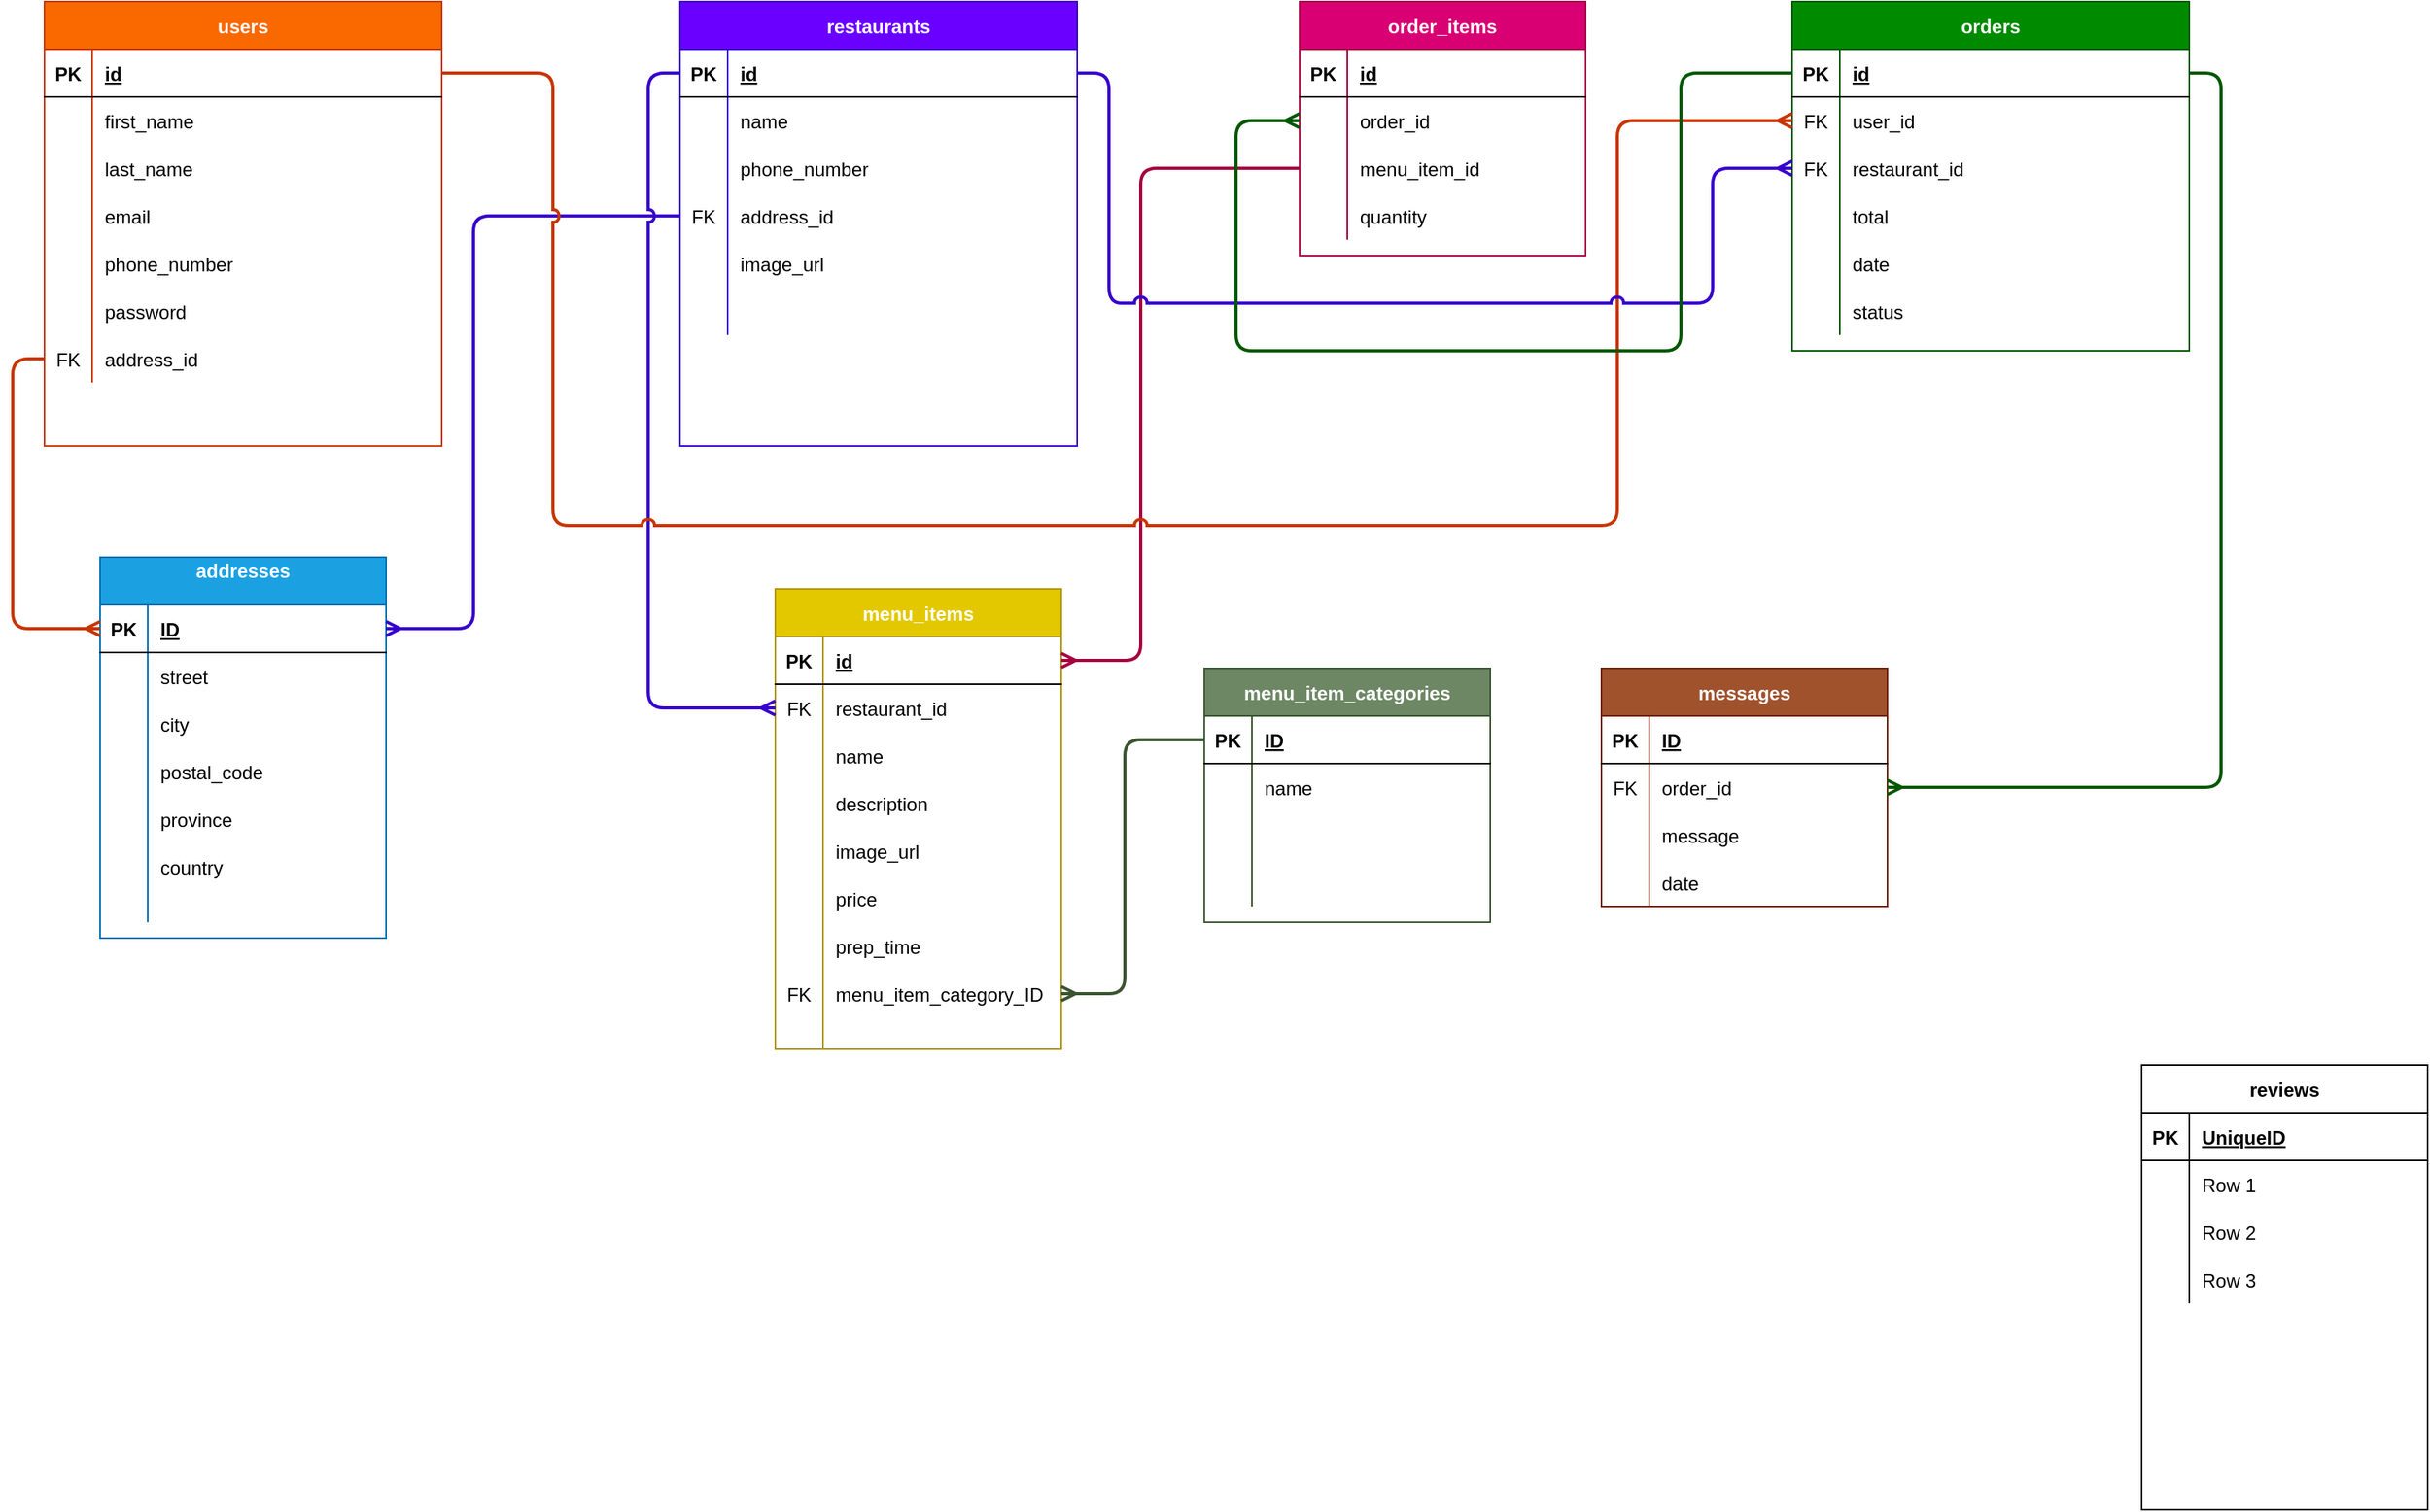 <mxfile version="14.5.4" type="device"><diagram id="R2lEEEUBdFMjLlhIrx00" name="Page-1"><mxGraphModel dx="2095" dy="903" grid="1" gridSize="10" guides="1" tooltips="1" connect="1" arrows="1" fold="1" page="1" pageScale="1" pageWidth="850" pageHeight="1100" math="0" shadow="0" extFonts="Permanent Marker^https://fonts.googleapis.com/css?family=Permanent+Marker"><root><mxCell id="0"/><mxCell id="1" parent="0"/><mxCell id="C-vyLk0tnHw3VtMMgP7b-2" value="orders" style="shape=table;startSize=30;container=1;collapsible=1;childLayout=tableLayout;fixedRows=1;rowLines=0;fontStyle=1;align=center;resizeLast=1;fillColor=#008a00;strokeColor=#005700;fontColor=#ffffff;" parent="1" vertex="1"><mxGeometry x="860" y="120" width="250" height="220" as="geometry"/></mxCell><mxCell id="C-vyLk0tnHw3VtMMgP7b-3" value="" style="shape=partialRectangle;collapsible=0;dropTarget=0;pointerEvents=0;fillColor=none;points=[[0,0.5],[1,0.5]];portConstraint=eastwest;top=0;left=0;right=0;bottom=1;" parent="C-vyLk0tnHw3VtMMgP7b-2" vertex="1"><mxGeometry y="30" width="250" height="30" as="geometry"/></mxCell><mxCell id="C-vyLk0tnHw3VtMMgP7b-4" value="PK" style="shape=partialRectangle;overflow=hidden;connectable=0;fillColor=none;top=0;left=0;bottom=0;right=0;fontStyle=1;" parent="C-vyLk0tnHw3VtMMgP7b-3" vertex="1"><mxGeometry width="30" height="30" as="geometry"/></mxCell><mxCell id="C-vyLk0tnHw3VtMMgP7b-5" value="id" style="shape=partialRectangle;overflow=hidden;connectable=0;fillColor=none;top=0;left=0;bottom=0;right=0;align=left;spacingLeft=6;fontStyle=5;" parent="C-vyLk0tnHw3VtMMgP7b-3" vertex="1"><mxGeometry x="30" width="220" height="30" as="geometry"/></mxCell><mxCell id="C-vyLk0tnHw3VtMMgP7b-6" value="" style="shape=partialRectangle;collapsible=0;dropTarget=0;pointerEvents=0;fillColor=none;points=[[0,0.5],[1,0.5]];portConstraint=eastwest;top=0;left=0;right=0;bottom=0;" parent="C-vyLk0tnHw3VtMMgP7b-2" vertex="1"><mxGeometry y="60" width="250" height="30" as="geometry"/></mxCell><mxCell id="C-vyLk0tnHw3VtMMgP7b-7" value="FK" style="shape=partialRectangle;overflow=hidden;connectable=0;fillColor=none;top=0;left=0;bottom=0;right=0;" parent="C-vyLk0tnHw3VtMMgP7b-6" vertex="1"><mxGeometry width="30" height="30" as="geometry"/></mxCell><mxCell id="C-vyLk0tnHw3VtMMgP7b-8" value="user_id" style="shape=partialRectangle;overflow=hidden;connectable=0;fillColor=none;top=0;left=0;bottom=0;right=0;align=left;spacingLeft=6;" parent="C-vyLk0tnHw3VtMMgP7b-6" vertex="1"><mxGeometry x="30" width="220" height="30" as="geometry"/></mxCell><mxCell id="C-vyLk0tnHw3VtMMgP7b-9" value="" style="shape=partialRectangle;collapsible=0;dropTarget=0;pointerEvents=0;fillColor=none;points=[[0,0.5],[1,0.5]];portConstraint=eastwest;top=0;left=0;right=0;bottom=0;" parent="C-vyLk0tnHw3VtMMgP7b-2" vertex="1"><mxGeometry y="90" width="250" height="30" as="geometry"/></mxCell><mxCell id="C-vyLk0tnHw3VtMMgP7b-10" value="FK" style="shape=partialRectangle;overflow=hidden;connectable=0;fillColor=none;top=0;left=0;bottom=0;right=0;" parent="C-vyLk0tnHw3VtMMgP7b-9" vertex="1"><mxGeometry width="30" height="30" as="geometry"/></mxCell><mxCell id="C-vyLk0tnHw3VtMMgP7b-11" value="restaurant_id" style="shape=partialRectangle;overflow=hidden;connectable=0;fillColor=none;top=0;left=0;bottom=0;right=0;align=left;spacingLeft=6;" parent="C-vyLk0tnHw3VtMMgP7b-9" vertex="1"><mxGeometry x="30" width="220" height="30" as="geometry"/></mxCell><mxCell id="q85ZHs0SUNAZyDhVDBVC-90" value="" style="shape=partialRectangle;collapsible=0;dropTarget=0;pointerEvents=0;fillColor=none;points=[[0,0.5],[1,0.5]];portConstraint=eastwest;top=0;left=0;right=0;bottom=0;" parent="C-vyLk0tnHw3VtMMgP7b-2" vertex="1"><mxGeometry y="120" width="250" height="30" as="geometry"/></mxCell><mxCell id="q85ZHs0SUNAZyDhVDBVC-91" value="" style="shape=partialRectangle;overflow=hidden;connectable=0;fillColor=none;top=0;left=0;bottom=0;right=0;" parent="q85ZHs0SUNAZyDhVDBVC-90" vertex="1"><mxGeometry width="30" height="30" as="geometry"/></mxCell><mxCell id="q85ZHs0SUNAZyDhVDBVC-92" value="total" style="shape=partialRectangle;overflow=hidden;connectable=0;fillColor=none;top=0;left=0;bottom=0;right=0;align=left;spacingLeft=6;" parent="q85ZHs0SUNAZyDhVDBVC-90" vertex="1"><mxGeometry x="30" width="220" height="30" as="geometry"/></mxCell><mxCell id="q85ZHs0SUNAZyDhVDBVC-93" value="" style="shape=partialRectangle;collapsible=0;dropTarget=0;pointerEvents=0;fillColor=none;points=[[0,0.5],[1,0.5]];portConstraint=eastwest;top=0;left=0;right=0;bottom=0;" parent="C-vyLk0tnHw3VtMMgP7b-2" vertex="1"><mxGeometry y="150" width="250" height="30" as="geometry"/></mxCell><mxCell id="q85ZHs0SUNAZyDhVDBVC-94" value="" style="shape=partialRectangle;overflow=hidden;connectable=0;fillColor=none;top=0;left=0;bottom=0;right=0;" parent="q85ZHs0SUNAZyDhVDBVC-93" vertex="1"><mxGeometry width="30" height="30" as="geometry"/></mxCell><mxCell id="q85ZHs0SUNAZyDhVDBVC-95" value="date" style="shape=partialRectangle;overflow=hidden;connectable=0;fillColor=none;top=0;left=0;bottom=0;right=0;align=left;spacingLeft=6;" parent="q85ZHs0SUNAZyDhVDBVC-93" vertex="1"><mxGeometry x="30" width="220" height="30" as="geometry"/></mxCell><mxCell id="q85ZHs0SUNAZyDhVDBVC-127" value="" style="shape=partialRectangle;collapsible=0;dropTarget=0;pointerEvents=0;fillColor=none;points=[[0,0.5],[1,0.5]];portConstraint=eastwest;top=0;left=0;right=0;bottom=0;" parent="C-vyLk0tnHw3VtMMgP7b-2" vertex="1"><mxGeometry y="180" width="250" height="30" as="geometry"/></mxCell><mxCell id="q85ZHs0SUNAZyDhVDBVC-128" value="" style="shape=partialRectangle;overflow=hidden;connectable=0;fillColor=none;top=0;left=0;bottom=0;right=0;" parent="q85ZHs0SUNAZyDhVDBVC-127" vertex="1"><mxGeometry width="30" height="30" as="geometry"/></mxCell><mxCell id="q85ZHs0SUNAZyDhVDBVC-129" value="status" style="shape=partialRectangle;overflow=hidden;connectable=0;fillColor=none;top=0;left=0;bottom=0;right=0;align=left;spacingLeft=6;" parent="q85ZHs0SUNAZyDhVDBVC-127" vertex="1"><mxGeometry x="30" width="220" height="30" as="geometry"/></mxCell><mxCell id="C-vyLk0tnHw3VtMMgP7b-13" value="restaurants" style="shape=table;startSize=30;container=1;collapsible=1;childLayout=tableLayout;fixedRows=1;rowLines=0;fontStyle=1;align=center;resizeLast=1;fillColor=#6a00ff;strokeColor=#3700CC;fontColor=#ffffff;" parent="1" vertex="1"><mxGeometry x="160" y="120" width="250" height="280" as="geometry"/></mxCell><mxCell id="C-vyLk0tnHw3VtMMgP7b-14" value="" style="shape=partialRectangle;collapsible=0;dropTarget=0;pointerEvents=0;fillColor=none;points=[[0,0.5],[1,0.5]];portConstraint=eastwest;top=0;left=0;right=0;bottom=1;" parent="C-vyLk0tnHw3VtMMgP7b-13" vertex="1"><mxGeometry y="30" width="250" height="30" as="geometry"/></mxCell><mxCell id="C-vyLk0tnHw3VtMMgP7b-15" value="PK" style="shape=partialRectangle;overflow=hidden;connectable=0;fillColor=none;top=0;left=0;bottom=0;right=0;fontStyle=1;" parent="C-vyLk0tnHw3VtMMgP7b-14" vertex="1"><mxGeometry width="30" height="30" as="geometry"/></mxCell><mxCell id="C-vyLk0tnHw3VtMMgP7b-16" value="id" style="shape=partialRectangle;overflow=hidden;connectable=0;fillColor=none;top=0;left=0;bottom=0;right=0;align=left;spacingLeft=6;fontStyle=5;" parent="C-vyLk0tnHw3VtMMgP7b-14" vertex="1"><mxGeometry x="30" width="220" height="30" as="geometry"/></mxCell><mxCell id="C-vyLk0tnHw3VtMMgP7b-17" value="" style="shape=partialRectangle;collapsible=0;dropTarget=0;pointerEvents=0;fillColor=none;points=[[0,0.5],[1,0.5]];portConstraint=eastwest;top=0;left=0;right=0;bottom=0;" parent="C-vyLk0tnHw3VtMMgP7b-13" vertex="1"><mxGeometry y="60" width="250" height="30" as="geometry"/></mxCell><mxCell id="C-vyLk0tnHw3VtMMgP7b-18" value="" style="shape=partialRectangle;overflow=hidden;connectable=0;fillColor=none;top=0;left=0;bottom=0;right=0;" parent="C-vyLk0tnHw3VtMMgP7b-17" vertex="1"><mxGeometry width="30" height="30" as="geometry"/></mxCell><mxCell id="C-vyLk0tnHw3VtMMgP7b-19" value="name" style="shape=partialRectangle;overflow=hidden;connectable=0;fillColor=none;top=0;left=0;bottom=0;right=0;align=left;spacingLeft=6;" parent="C-vyLk0tnHw3VtMMgP7b-17" vertex="1"><mxGeometry x="30" width="220" height="30" as="geometry"/></mxCell><mxCell id="C-vyLk0tnHw3VtMMgP7b-20" value="" style="shape=partialRectangle;collapsible=0;dropTarget=0;pointerEvents=0;fillColor=none;points=[[0,0.5],[1,0.5]];portConstraint=eastwest;top=0;left=0;right=0;bottom=0;" parent="C-vyLk0tnHw3VtMMgP7b-13" vertex="1"><mxGeometry y="90" width="250" height="30" as="geometry"/></mxCell><mxCell id="C-vyLk0tnHw3VtMMgP7b-21" value="" style="shape=partialRectangle;overflow=hidden;connectable=0;fillColor=none;top=0;left=0;bottom=0;right=0;" parent="C-vyLk0tnHw3VtMMgP7b-20" vertex="1"><mxGeometry width="30" height="30" as="geometry"/></mxCell><mxCell id="C-vyLk0tnHw3VtMMgP7b-22" value="phone_number" style="shape=partialRectangle;overflow=hidden;connectable=0;fillColor=none;top=0;left=0;bottom=0;right=0;align=left;spacingLeft=6;" parent="C-vyLk0tnHw3VtMMgP7b-20" vertex="1"><mxGeometry x="30" width="220" height="30" as="geometry"/></mxCell><mxCell id="q85ZHs0SUNAZyDhVDBVC-84" value="" style="shape=partialRectangle;collapsible=0;dropTarget=0;pointerEvents=0;fillColor=none;points=[[0,0.5],[1,0.5]];portConstraint=eastwest;top=0;left=0;right=0;bottom=0;" parent="C-vyLk0tnHw3VtMMgP7b-13" vertex="1"><mxGeometry y="120" width="250" height="30" as="geometry"/></mxCell><mxCell id="q85ZHs0SUNAZyDhVDBVC-85" value="FK" style="shape=partialRectangle;overflow=hidden;connectable=0;fillColor=none;top=0;left=0;bottom=0;right=0;" parent="q85ZHs0SUNAZyDhVDBVC-84" vertex="1"><mxGeometry width="30" height="30" as="geometry"/></mxCell><mxCell id="q85ZHs0SUNAZyDhVDBVC-86" value="address_id" style="shape=partialRectangle;overflow=hidden;connectable=0;fillColor=none;top=0;left=0;bottom=0;right=0;align=left;spacingLeft=6;" parent="q85ZHs0SUNAZyDhVDBVC-84" vertex="1"><mxGeometry x="30" width="220" height="30" as="geometry"/></mxCell><mxCell id="q85ZHs0SUNAZyDhVDBVC-87" value="" style="shape=partialRectangle;collapsible=0;dropTarget=0;pointerEvents=0;fillColor=none;points=[[0,0.5],[1,0.5]];portConstraint=eastwest;top=0;left=0;right=0;bottom=0;" parent="C-vyLk0tnHw3VtMMgP7b-13" vertex="1"><mxGeometry y="150" width="250" height="30" as="geometry"/></mxCell><mxCell id="q85ZHs0SUNAZyDhVDBVC-88" value="" style="shape=partialRectangle;overflow=hidden;connectable=0;fillColor=none;top=0;left=0;bottom=0;right=0;" parent="q85ZHs0SUNAZyDhVDBVC-87" vertex="1"><mxGeometry width="30" height="30" as="geometry"/></mxCell><mxCell id="q85ZHs0SUNAZyDhVDBVC-89" value="image_url" style="shape=partialRectangle;overflow=hidden;connectable=0;fillColor=none;top=0;left=0;bottom=0;right=0;align=left;spacingLeft=6;" parent="q85ZHs0SUNAZyDhVDBVC-87" vertex="1"><mxGeometry x="30" width="220" height="30" as="geometry"/></mxCell><mxCell id="q85ZHs0SUNAZyDhVDBVC-81" value="" style="shape=partialRectangle;collapsible=0;dropTarget=0;pointerEvents=0;fillColor=none;points=[[0,0.5],[1,0.5]];portConstraint=eastwest;top=0;left=0;right=0;bottom=0;" parent="C-vyLk0tnHw3VtMMgP7b-13" vertex="1"><mxGeometry y="180" width="250" height="30" as="geometry"/></mxCell><mxCell id="q85ZHs0SUNAZyDhVDBVC-82" value="" style="shape=partialRectangle;overflow=hidden;connectable=0;fillColor=none;top=0;left=0;bottom=0;right=0;" parent="q85ZHs0SUNAZyDhVDBVC-81" vertex="1"><mxGeometry width="30" height="30" as="geometry"/></mxCell><mxCell id="q85ZHs0SUNAZyDhVDBVC-83" value="" style="shape=partialRectangle;overflow=hidden;connectable=0;fillColor=none;top=0;left=0;bottom=0;right=0;align=left;spacingLeft=6;" parent="q85ZHs0SUNAZyDhVDBVC-81" vertex="1"><mxGeometry x="30" width="220" height="30" as="geometry"/></mxCell><mxCell id="C-vyLk0tnHw3VtMMgP7b-23" value="users" style="shape=table;startSize=30;container=1;collapsible=1;childLayout=tableLayout;fixedRows=1;rowLines=0;fontStyle=1;align=center;resizeLast=1;fillColor=#fa6800;strokeColor=#C73500;fontColor=#ffffff;" parent="1" vertex="1"><mxGeometry x="-240" y="120" width="250" height="280" as="geometry"/></mxCell><mxCell id="C-vyLk0tnHw3VtMMgP7b-24" value="" style="shape=partialRectangle;collapsible=0;dropTarget=0;pointerEvents=0;fillColor=none;points=[[0,0.5],[1,0.5]];portConstraint=eastwest;top=0;left=0;right=0;bottom=1;" parent="C-vyLk0tnHw3VtMMgP7b-23" vertex="1"><mxGeometry y="30" width="250" height="30" as="geometry"/></mxCell><mxCell id="C-vyLk0tnHw3VtMMgP7b-25" value="PK" style="shape=partialRectangle;overflow=hidden;connectable=0;fillColor=none;top=0;left=0;bottom=0;right=0;fontStyle=1;" parent="C-vyLk0tnHw3VtMMgP7b-24" vertex="1"><mxGeometry width="30" height="30" as="geometry"/></mxCell><mxCell id="C-vyLk0tnHw3VtMMgP7b-26" value="id" style="shape=partialRectangle;overflow=hidden;connectable=0;fillColor=none;top=0;left=0;bottom=0;right=0;align=left;spacingLeft=6;fontStyle=5;" parent="C-vyLk0tnHw3VtMMgP7b-24" vertex="1"><mxGeometry x="30" width="220" height="30" as="geometry"/></mxCell><mxCell id="C-vyLk0tnHw3VtMMgP7b-27" value="" style="shape=partialRectangle;collapsible=0;dropTarget=0;pointerEvents=0;fillColor=none;points=[[0,0.5],[1,0.5]];portConstraint=eastwest;top=0;left=0;right=0;bottom=0;" parent="C-vyLk0tnHw3VtMMgP7b-23" vertex="1"><mxGeometry y="60" width="250" height="30" as="geometry"/></mxCell><mxCell id="C-vyLk0tnHw3VtMMgP7b-28" value="" style="shape=partialRectangle;overflow=hidden;connectable=0;fillColor=none;top=0;left=0;bottom=0;right=0;" parent="C-vyLk0tnHw3VtMMgP7b-27" vertex="1"><mxGeometry width="30" height="30" as="geometry"/></mxCell><mxCell id="C-vyLk0tnHw3VtMMgP7b-29" value="first_name" style="shape=partialRectangle;overflow=hidden;connectable=0;fillColor=none;top=0;left=0;bottom=0;right=0;align=left;spacingLeft=6;" parent="C-vyLk0tnHw3VtMMgP7b-27" vertex="1"><mxGeometry x="30" width="220" height="30" as="geometry"/></mxCell><mxCell id="q85ZHs0SUNAZyDhVDBVC-63" value="" style="shape=partialRectangle;collapsible=0;dropTarget=0;pointerEvents=0;fillColor=none;points=[[0,0.5],[1,0.5]];portConstraint=eastwest;top=0;left=0;right=0;bottom=0;" parent="C-vyLk0tnHw3VtMMgP7b-23" vertex="1"><mxGeometry y="90" width="250" height="30" as="geometry"/></mxCell><mxCell id="q85ZHs0SUNAZyDhVDBVC-64" value="" style="shape=partialRectangle;overflow=hidden;connectable=0;fillColor=none;top=0;left=0;bottom=0;right=0;" parent="q85ZHs0SUNAZyDhVDBVC-63" vertex="1"><mxGeometry width="30" height="30" as="geometry"/></mxCell><mxCell id="q85ZHs0SUNAZyDhVDBVC-65" value="last_name" style="shape=partialRectangle;overflow=hidden;connectable=0;fillColor=none;top=0;left=0;bottom=0;right=0;align=left;spacingLeft=6;" parent="q85ZHs0SUNAZyDhVDBVC-63" vertex="1"><mxGeometry x="30" width="220" height="30" as="geometry"/></mxCell><mxCell id="q85ZHs0SUNAZyDhVDBVC-66" value="" style="shape=partialRectangle;collapsible=0;dropTarget=0;pointerEvents=0;fillColor=none;points=[[0,0.5],[1,0.5]];portConstraint=eastwest;top=0;left=0;right=0;bottom=0;" parent="C-vyLk0tnHw3VtMMgP7b-23" vertex="1"><mxGeometry y="120" width="250" height="30" as="geometry"/></mxCell><mxCell id="q85ZHs0SUNAZyDhVDBVC-67" value="" style="shape=partialRectangle;overflow=hidden;connectable=0;fillColor=none;top=0;left=0;bottom=0;right=0;" parent="q85ZHs0SUNAZyDhVDBVC-66" vertex="1"><mxGeometry width="30" height="30" as="geometry"/></mxCell><mxCell id="q85ZHs0SUNAZyDhVDBVC-68" value="email" style="shape=partialRectangle;overflow=hidden;connectable=0;fillColor=none;top=0;left=0;bottom=0;right=0;align=left;spacingLeft=6;" parent="q85ZHs0SUNAZyDhVDBVC-66" vertex="1"><mxGeometry x="30" width="220" height="30" as="geometry"/></mxCell><mxCell id="q85ZHs0SUNAZyDhVDBVC-69" value="" style="shape=partialRectangle;collapsible=0;dropTarget=0;pointerEvents=0;fillColor=none;points=[[0,0.5],[1,0.5]];portConstraint=eastwest;top=0;left=0;right=0;bottom=0;" parent="C-vyLk0tnHw3VtMMgP7b-23" vertex="1"><mxGeometry y="150" width="250" height="30" as="geometry"/></mxCell><mxCell id="q85ZHs0SUNAZyDhVDBVC-70" value="" style="shape=partialRectangle;overflow=hidden;connectable=0;fillColor=none;top=0;left=0;bottom=0;right=0;" parent="q85ZHs0SUNAZyDhVDBVC-69" vertex="1"><mxGeometry width="30" height="30" as="geometry"/></mxCell><mxCell id="q85ZHs0SUNAZyDhVDBVC-71" value="phone_number" style="shape=partialRectangle;overflow=hidden;connectable=0;fillColor=none;top=0;left=0;bottom=0;right=0;align=left;spacingLeft=6;" parent="q85ZHs0SUNAZyDhVDBVC-69" vertex="1"><mxGeometry x="30" width="220" height="30" as="geometry"/></mxCell><mxCell id="q85ZHs0SUNAZyDhVDBVC-72" value="" style="shape=partialRectangle;collapsible=0;dropTarget=0;pointerEvents=0;fillColor=none;points=[[0,0.5],[1,0.5]];portConstraint=eastwest;top=0;left=0;right=0;bottom=0;" parent="C-vyLk0tnHw3VtMMgP7b-23" vertex="1"><mxGeometry y="180" width="250" height="30" as="geometry"/></mxCell><mxCell id="q85ZHs0SUNAZyDhVDBVC-73" value="" style="shape=partialRectangle;overflow=hidden;connectable=0;fillColor=none;top=0;left=0;bottom=0;right=0;" parent="q85ZHs0SUNAZyDhVDBVC-72" vertex="1"><mxGeometry width="30" height="30" as="geometry"/></mxCell><mxCell id="q85ZHs0SUNAZyDhVDBVC-74" value="password" style="shape=partialRectangle;overflow=hidden;connectable=0;fillColor=none;top=0;left=0;bottom=0;right=0;align=left;spacingLeft=6;" parent="q85ZHs0SUNAZyDhVDBVC-72" vertex="1"><mxGeometry x="30" width="220" height="30" as="geometry"/></mxCell><mxCell id="q85ZHs0SUNAZyDhVDBVC-75" value="" style="shape=partialRectangle;collapsible=0;dropTarget=0;pointerEvents=0;fillColor=none;points=[[0,0.5],[1,0.5]];portConstraint=eastwest;top=0;left=0;right=0;bottom=0;" parent="C-vyLk0tnHw3VtMMgP7b-23" vertex="1"><mxGeometry y="210" width="250" height="30" as="geometry"/></mxCell><mxCell id="q85ZHs0SUNAZyDhVDBVC-76" value="FK" style="shape=partialRectangle;overflow=hidden;connectable=0;fillColor=none;top=0;left=0;bottom=0;right=0;" parent="q85ZHs0SUNAZyDhVDBVC-75" vertex="1"><mxGeometry width="30" height="30" as="geometry"/></mxCell><mxCell id="q85ZHs0SUNAZyDhVDBVC-77" value="address_id" style="shape=partialRectangle;overflow=hidden;connectable=0;fillColor=none;top=0;left=0;bottom=0;right=0;align=left;spacingLeft=6;" parent="q85ZHs0SUNAZyDhVDBVC-75" vertex="1"><mxGeometry x="30" width="220" height="30" as="geometry"/></mxCell><mxCell id="q85ZHs0SUNAZyDhVDBVC-3" value="menu_items" style="shape=table;startSize=30;container=1;collapsible=1;childLayout=tableLayout;fixedRows=1;rowLines=0;fontStyle=1;align=center;resizeLast=1;fillColor=#e3c800;strokeColor=#B09500;fontColor=#ffffff;" parent="1" vertex="1"><mxGeometry x="220" y="490" width="180" height="290" as="geometry"/></mxCell><mxCell id="q85ZHs0SUNAZyDhVDBVC-4" value="" style="shape=partialRectangle;collapsible=0;dropTarget=0;pointerEvents=0;fillColor=none;top=0;left=0;bottom=1;right=0;points=[[0,0.5],[1,0.5]];portConstraint=eastwest;" parent="q85ZHs0SUNAZyDhVDBVC-3" vertex="1"><mxGeometry y="30" width="180" height="30" as="geometry"/></mxCell><mxCell id="q85ZHs0SUNAZyDhVDBVC-5" value="PK" style="shape=partialRectangle;connectable=0;fillColor=none;top=0;left=0;bottom=0;right=0;fontStyle=1;overflow=hidden;" parent="q85ZHs0SUNAZyDhVDBVC-4" vertex="1"><mxGeometry width="30" height="30" as="geometry"/></mxCell><mxCell id="q85ZHs0SUNAZyDhVDBVC-6" value="id" style="shape=partialRectangle;connectable=0;fillColor=none;top=0;left=0;bottom=0;right=0;align=left;spacingLeft=6;fontStyle=5;overflow=hidden;" parent="q85ZHs0SUNAZyDhVDBVC-4" vertex="1"><mxGeometry x="30" width="150" height="30" as="geometry"/></mxCell><mxCell id="q85ZHs0SUNAZyDhVDBVC-7" value="" style="shape=partialRectangle;collapsible=0;dropTarget=0;pointerEvents=0;fillColor=none;top=0;left=0;bottom=0;right=0;points=[[0,0.5],[1,0.5]];portConstraint=eastwest;" parent="q85ZHs0SUNAZyDhVDBVC-3" vertex="1"><mxGeometry y="60" width="180" height="30" as="geometry"/></mxCell><mxCell id="q85ZHs0SUNAZyDhVDBVC-8" value="FK" style="shape=partialRectangle;connectable=0;fillColor=none;top=0;left=0;bottom=0;right=0;editable=1;overflow=hidden;" parent="q85ZHs0SUNAZyDhVDBVC-7" vertex="1"><mxGeometry width="30" height="30" as="geometry"/></mxCell><mxCell id="q85ZHs0SUNAZyDhVDBVC-9" value="restaurant_id" style="shape=partialRectangle;connectable=0;fillColor=none;top=0;left=0;bottom=0;right=0;align=left;spacingLeft=6;overflow=hidden;" parent="q85ZHs0SUNAZyDhVDBVC-7" vertex="1"><mxGeometry x="30" width="150" height="30" as="geometry"/></mxCell><mxCell id="q85ZHs0SUNAZyDhVDBVC-10" value="" style="shape=partialRectangle;collapsible=0;dropTarget=0;pointerEvents=0;fillColor=none;top=0;left=0;bottom=0;right=0;points=[[0,0.5],[1,0.5]];portConstraint=eastwest;" parent="q85ZHs0SUNAZyDhVDBVC-3" vertex="1"><mxGeometry y="90" width="180" height="30" as="geometry"/></mxCell><mxCell id="q85ZHs0SUNAZyDhVDBVC-11" value="" style="shape=partialRectangle;connectable=0;fillColor=none;top=0;left=0;bottom=0;right=0;editable=1;overflow=hidden;" parent="q85ZHs0SUNAZyDhVDBVC-10" vertex="1"><mxGeometry width="30" height="30" as="geometry"/></mxCell><mxCell id="q85ZHs0SUNAZyDhVDBVC-12" value="name" style="shape=partialRectangle;connectable=0;fillColor=none;top=0;left=0;bottom=0;right=0;align=left;spacingLeft=6;overflow=hidden;" parent="q85ZHs0SUNAZyDhVDBVC-10" vertex="1"><mxGeometry x="30" width="150" height="30" as="geometry"/></mxCell><mxCell id="q85ZHs0SUNAZyDhVDBVC-112" value="" style="shape=partialRectangle;collapsible=0;dropTarget=0;pointerEvents=0;fillColor=none;top=0;left=0;bottom=0;right=0;points=[[0,0.5],[1,0.5]];portConstraint=eastwest;" parent="q85ZHs0SUNAZyDhVDBVC-3" vertex="1"><mxGeometry y="120" width="180" height="30" as="geometry"/></mxCell><mxCell id="q85ZHs0SUNAZyDhVDBVC-113" value="" style="shape=partialRectangle;connectable=0;fillColor=none;top=0;left=0;bottom=0;right=0;editable=1;overflow=hidden;" parent="q85ZHs0SUNAZyDhVDBVC-112" vertex="1"><mxGeometry width="30" height="30" as="geometry"/></mxCell><mxCell id="q85ZHs0SUNAZyDhVDBVC-114" value="description" style="shape=partialRectangle;connectable=0;fillColor=none;top=0;left=0;bottom=0;right=0;align=left;spacingLeft=6;overflow=hidden;" parent="q85ZHs0SUNAZyDhVDBVC-112" vertex="1"><mxGeometry x="30" width="150" height="30" as="geometry"/></mxCell><mxCell id="q85ZHs0SUNAZyDhVDBVC-115" value="" style="shape=partialRectangle;collapsible=0;dropTarget=0;pointerEvents=0;fillColor=none;top=0;left=0;bottom=0;right=0;points=[[0,0.5],[1,0.5]];portConstraint=eastwest;" parent="q85ZHs0SUNAZyDhVDBVC-3" vertex="1"><mxGeometry y="150" width="180" height="30" as="geometry"/></mxCell><mxCell id="q85ZHs0SUNAZyDhVDBVC-116" value="" style="shape=partialRectangle;connectable=0;fillColor=none;top=0;left=0;bottom=0;right=0;editable=1;overflow=hidden;" parent="q85ZHs0SUNAZyDhVDBVC-115" vertex="1"><mxGeometry width="30" height="30" as="geometry"/></mxCell><mxCell id="q85ZHs0SUNAZyDhVDBVC-117" value="image_url" style="shape=partialRectangle;connectable=0;fillColor=none;top=0;left=0;bottom=0;right=0;align=left;spacingLeft=6;overflow=hidden;" parent="q85ZHs0SUNAZyDhVDBVC-115" vertex="1"><mxGeometry x="30" width="150" height="30" as="geometry"/></mxCell><mxCell id="q85ZHs0SUNAZyDhVDBVC-118" value="" style="shape=partialRectangle;collapsible=0;dropTarget=0;pointerEvents=0;fillColor=none;top=0;left=0;bottom=0;right=0;points=[[0,0.5],[1,0.5]];portConstraint=eastwest;" parent="q85ZHs0SUNAZyDhVDBVC-3" vertex="1"><mxGeometry y="180" width="180" height="30" as="geometry"/></mxCell><mxCell id="q85ZHs0SUNAZyDhVDBVC-119" value="" style="shape=partialRectangle;connectable=0;fillColor=none;top=0;left=0;bottom=0;right=0;editable=1;overflow=hidden;" parent="q85ZHs0SUNAZyDhVDBVC-118" vertex="1"><mxGeometry width="30" height="30" as="geometry"/></mxCell><mxCell id="q85ZHs0SUNAZyDhVDBVC-120" value="price" style="shape=partialRectangle;connectable=0;fillColor=none;top=0;left=0;bottom=0;right=0;align=left;spacingLeft=6;overflow=hidden;" parent="q85ZHs0SUNAZyDhVDBVC-118" vertex="1"><mxGeometry x="30" width="150" height="30" as="geometry"/></mxCell><mxCell id="q85ZHs0SUNAZyDhVDBVC-121" value="" style="shape=partialRectangle;collapsible=0;dropTarget=0;pointerEvents=0;fillColor=none;top=0;left=0;bottom=0;right=0;points=[[0,0.5],[1,0.5]];portConstraint=eastwest;" parent="q85ZHs0SUNAZyDhVDBVC-3" vertex="1"><mxGeometry y="210" width="180" height="30" as="geometry"/></mxCell><mxCell id="q85ZHs0SUNAZyDhVDBVC-122" value="" style="shape=partialRectangle;connectable=0;fillColor=none;top=0;left=0;bottom=0;right=0;editable=1;overflow=hidden;" parent="q85ZHs0SUNAZyDhVDBVC-121" vertex="1"><mxGeometry width="30" height="30" as="geometry"/></mxCell><mxCell id="q85ZHs0SUNAZyDhVDBVC-123" value="prep_time" style="shape=partialRectangle;connectable=0;fillColor=none;top=0;left=0;bottom=0;right=0;align=left;spacingLeft=6;overflow=hidden;" parent="q85ZHs0SUNAZyDhVDBVC-121" vertex="1"><mxGeometry x="30" width="150" height="30" as="geometry"/></mxCell><mxCell id="q85ZHs0SUNAZyDhVDBVC-124" value="" style="shape=partialRectangle;collapsible=0;dropTarget=0;pointerEvents=0;fillColor=none;top=0;left=0;bottom=0;right=0;points=[[0,0.5],[1,0.5]];portConstraint=eastwest;" parent="q85ZHs0SUNAZyDhVDBVC-3" vertex="1"><mxGeometry y="240" width="180" height="30" as="geometry"/></mxCell><mxCell id="q85ZHs0SUNAZyDhVDBVC-125" value="FK" style="shape=partialRectangle;connectable=0;fillColor=none;top=0;left=0;bottom=0;right=0;editable=1;overflow=hidden;" parent="q85ZHs0SUNAZyDhVDBVC-124" vertex="1"><mxGeometry width="30" height="30" as="geometry"/></mxCell><mxCell id="q85ZHs0SUNAZyDhVDBVC-126" value="menu_item_category_ID" style="shape=partialRectangle;connectable=0;fillColor=none;top=0;left=0;bottom=0;right=0;align=left;spacingLeft=6;overflow=hidden;" parent="q85ZHs0SUNAZyDhVDBVC-124" vertex="1"><mxGeometry x="30" width="150" height="30" as="geometry"/></mxCell><mxCell id="q85ZHs0SUNAZyDhVDBVC-13" value="" style="shape=partialRectangle;collapsible=0;dropTarget=0;pointerEvents=0;fillColor=none;top=0;left=0;bottom=0;right=0;points=[[0,0.5],[1,0.5]];portConstraint=eastwest;" parent="q85ZHs0SUNAZyDhVDBVC-3" vertex="1"><mxGeometry y="270" width="180" height="20" as="geometry"/></mxCell><mxCell id="q85ZHs0SUNAZyDhVDBVC-14" value="" style="shape=partialRectangle;connectable=0;fillColor=none;top=0;left=0;bottom=0;right=0;editable=1;overflow=hidden;" parent="q85ZHs0SUNAZyDhVDBVC-13" vertex="1"><mxGeometry width="30" height="20" as="geometry"/></mxCell><mxCell id="q85ZHs0SUNAZyDhVDBVC-15" value="" style="shape=partialRectangle;connectable=0;fillColor=none;top=0;left=0;bottom=0;right=0;align=left;spacingLeft=6;overflow=hidden;" parent="q85ZHs0SUNAZyDhVDBVC-13" vertex="1"><mxGeometry x="30" width="150" height="20" as="geometry"/></mxCell><mxCell id="q85ZHs0SUNAZyDhVDBVC-16" value="reviews" style="shape=table;startSize=30;container=1;collapsible=1;childLayout=tableLayout;fixedRows=1;rowLines=0;fontStyle=1;align=center;resizeLast=1;" parent="1" vertex="1"><mxGeometry x="1080" y="790" width="180" height="280" as="geometry"><mxRectangle x="420" y="520" width="80" height="30" as="alternateBounds"/></mxGeometry></mxCell><mxCell id="q85ZHs0SUNAZyDhVDBVC-17" value="" style="shape=partialRectangle;collapsible=0;dropTarget=0;pointerEvents=0;fillColor=none;top=0;left=0;bottom=1;right=0;points=[[0,0.5],[1,0.5]];portConstraint=eastwest;" parent="q85ZHs0SUNAZyDhVDBVC-16" vertex="1"><mxGeometry y="30" width="180" height="30" as="geometry"/></mxCell><mxCell id="q85ZHs0SUNAZyDhVDBVC-18" value="PK" style="shape=partialRectangle;connectable=0;fillColor=none;top=0;left=0;bottom=0;right=0;fontStyle=1;overflow=hidden;" parent="q85ZHs0SUNAZyDhVDBVC-17" vertex="1"><mxGeometry width="30" height="30" as="geometry"/></mxCell><mxCell id="q85ZHs0SUNAZyDhVDBVC-19" value="UniqueID" style="shape=partialRectangle;connectable=0;fillColor=none;top=0;left=0;bottom=0;right=0;align=left;spacingLeft=6;fontStyle=5;overflow=hidden;" parent="q85ZHs0SUNAZyDhVDBVC-17" vertex="1"><mxGeometry x="30" width="150" height="30" as="geometry"/></mxCell><mxCell id="q85ZHs0SUNAZyDhVDBVC-20" value="" style="shape=partialRectangle;collapsible=0;dropTarget=0;pointerEvents=0;fillColor=none;top=0;left=0;bottom=0;right=0;points=[[0,0.5],[1,0.5]];portConstraint=eastwest;" parent="q85ZHs0SUNAZyDhVDBVC-16" vertex="1"><mxGeometry y="60" width="180" height="30" as="geometry"/></mxCell><mxCell id="q85ZHs0SUNAZyDhVDBVC-21" value="" style="shape=partialRectangle;connectable=0;fillColor=none;top=0;left=0;bottom=0;right=0;editable=1;overflow=hidden;" parent="q85ZHs0SUNAZyDhVDBVC-20" vertex="1"><mxGeometry width="30" height="30" as="geometry"/></mxCell><mxCell id="q85ZHs0SUNAZyDhVDBVC-22" value="Row 1" style="shape=partialRectangle;connectable=0;fillColor=none;top=0;left=0;bottom=0;right=0;align=left;spacingLeft=6;overflow=hidden;" parent="q85ZHs0SUNAZyDhVDBVC-20" vertex="1"><mxGeometry x="30" width="150" height="30" as="geometry"/></mxCell><mxCell id="q85ZHs0SUNAZyDhVDBVC-23" value="" style="shape=partialRectangle;collapsible=0;dropTarget=0;pointerEvents=0;fillColor=none;top=0;left=0;bottom=0;right=0;points=[[0,0.5],[1,0.5]];portConstraint=eastwest;" parent="q85ZHs0SUNAZyDhVDBVC-16" vertex="1"><mxGeometry y="90" width="180" height="30" as="geometry"/></mxCell><mxCell id="q85ZHs0SUNAZyDhVDBVC-24" value="" style="shape=partialRectangle;connectable=0;fillColor=none;top=0;left=0;bottom=0;right=0;editable=1;overflow=hidden;" parent="q85ZHs0SUNAZyDhVDBVC-23" vertex="1"><mxGeometry width="30" height="30" as="geometry"/></mxCell><mxCell id="q85ZHs0SUNAZyDhVDBVC-25" value="Row 2" style="shape=partialRectangle;connectable=0;fillColor=none;top=0;left=0;bottom=0;right=0;align=left;spacingLeft=6;overflow=hidden;" parent="q85ZHs0SUNAZyDhVDBVC-23" vertex="1"><mxGeometry x="30" width="150" height="30" as="geometry"/></mxCell><mxCell id="q85ZHs0SUNAZyDhVDBVC-26" value="" style="shape=partialRectangle;collapsible=0;dropTarget=0;pointerEvents=0;fillColor=none;top=0;left=0;bottom=0;right=0;points=[[0,0.5],[1,0.5]];portConstraint=eastwest;" parent="q85ZHs0SUNAZyDhVDBVC-16" vertex="1"><mxGeometry y="120" width="180" height="30" as="geometry"/></mxCell><mxCell id="q85ZHs0SUNAZyDhVDBVC-27" value="" style="shape=partialRectangle;connectable=0;fillColor=none;top=0;left=0;bottom=0;right=0;editable=1;overflow=hidden;" parent="q85ZHs0SUNAZyDhVDBVC-26" vertex="1"><mxGeometry width="30" height="30" as="geometry"/></mxCell><mxCell id="q85ZHs0SUNAZyDhVDBVC-28" value="Row 3" style="shape=partialRectangle;connectable=0;fillColor=none;top=0;left=0;bottom=0;right=0;align=left;spacingLeft=6;overflow=hidden;" parent="q85ZHs0SUNAZyDhVDBVC-26" vertex="1"><mxGeometry x="30" width="150" height="30" as="geometry"/></mxCell><mxCell id="q85ZHs0SUNAZyDhVDBVC-30" value="messages" style="shape=table;startSize=30;container=1;collapsible=1;childLayout=tableLayout;fixedRows=1;rowLines=0;fontStyle=1;align=center;resizeLast=1;fillColor=#a0522d;strokeColor=#6D1F00;fontColor=#ffffff;" parent="1" vertex="1"><mxGeometry x="740" y="540" width="180" height="150" as="geometry"/></mxCell><mxCell id="q85ZHs0SUNAZyDhVDBVC-31" value="" style="shape=partialRectangle;collapsible=0;dropTarget=0;pointerEvents=0;fillColor=none;top=0;left=0;bottom=1;right=0;points=[[0,0.5],[1,0.5]];portConstraint=eastwest;" parent="q85ZHs0SUNAZyDhVDBVC-30" vertex="1"><mxGeometry y="30" width="180" height="30" as="geometry"/></mxCell><mxCell id="q85ZHs0SUNAZyDhVDBVC-32" value="PK" style="shape=partialRectangle;connectable=0;fillColor=none;top=0;left=0;bottom=0;right=0;fontStyle=1;overflow=hidden;" parent="q85ZHs0SUNAZyDhVDBVC-31" vertex="1"><mxGeometry width="30" height="30" as="geometry"/></mxCell><mxCell id="q85ZHs0SUNAZyDhVDBVC-33" value="ID" style="shape=partialRectangle;connectable=0;fillColor=none;top=0;left=0;bottom=0;right=0;align=left;spacingLeft=6;fontStyle=5;overflow=hidden;" parent="q85ZHs0SUNAZyDhVDBVC-31" vertex="1"><mxGeometry x="30" width="150" height="30" as="geometry"/></mxCell><mxCell id="q85ZHs0SUNAZyDhVDBVC-148" value="" style="shape=partialRectangle;collapsible=0;dropTarget=0;pointerEvents=0;fillColor=none;top=0;left=0;bottom=0;right=0;points=[[0,0.5],[1,0.5]];portConstraint=eastwest;" parent="q85ZHs0SUNAZyDhVDBVC-30" vertex="1"><mxGeometry y="60" width="180" height="30" as="geometry"/></mxCell><mxCell id="q85ZHs0SUNAZyDhVDBVC-149" value="FK" style="shape=partialRectangle;connectable=0;fillColor=none;top=0;left=0;bottom=0;right=0;editable=1;overflow=hidden;" parent="q85ZHs0SUNAZyDhVDBVC-148" vertex="1"><mxGeometry width="30" height="30" as="geometry"/></mxCell><mxCell id="q85ZHs0SUNAZyDhVDBVC-150" value="order_id" style="shape=partialRectangle;connectable=0;fillColor=none;top=0;left=0;bottom=0;right=0;align=left;spacingLeft=6;overflow=hidden;" parent="q85ZHs0SUNAZyDhVDBVC-148" vertex="1"><mxGeometry x="30" width="150" height="30" as="geometry"/></mxCell><mxCell id="q85ZHs0SUNAZyDhVDBVC-37" value="" style="shape=partialRectangle;collapsible=0;dropTarget=0;pointerEvents=0;fillColor=none;top=0;left=0;bottom=0;right=0;points=[[0,0.5],[1,0.5]];portConstraint=eastwest;" parent="q85ZHs0SUNAZyDhVDBVC-30" vertex="1"><mxGeometry y="90" width="180" height="30" as="geometry"/></mxCell><mxCell id="q85ZHs0SUNAZyDhVDBVC-38" value="" style="shape=partialRectangle;connectable=0;fillColor=none;top=0;left=0;bottom=0;right=0;editable=1;overflow=hidden;" parent="q85ZHs0SUNAZyDhVDBVC-37" vertex="1"><mxGeometry width="30" height="30" as="geometry"/></mxCell><mxCell id="q85ZHs0SUNAZyDhVDBVC-39" value="message" style="shape=partialRectangle;connectable=0;fillColor=none;top=0;left=0;bottom=0;right=0;align=left;spacingLeft=6;overflow=hidden;" parent="q85ZHs0SUNAZyDhVDBVC-37" vertex="1"><mxGeometry x="30" width="150" height="30" as="geometry"/></mxCell><mxCell id="q85ZHs0SUNAZyDhVDBVC-34" value="" style="shape=partialRectangle;collapsible=0;dropTarget=0;pointerEvents=0;fillColor=none;top=0;left=0;bottom=0;right=0;points=[[0,0.5],[1,0.5]];portConstraint=eastwest;" parent="q85ZHs0SUNAZyDhVDBVC-30" vertex="1"><mxGeometry y="120" width="180" height="30" as="geometry"/></mxCell><mxCell id="q85ZHs0SUNAZyDhVDBVC-35" value="" style="shape=partialRectangle;connectable=0;fillColor=none;top=0;left=0;bottom=0;right=0;editable=1;overflow=hidden;" parent="q85ZHs0SUNAZyDhVDBVC-34" vertex="1"><mxGeometry width="30" height="30" as="geometry"/></mxCell><mxCell id="q85ZHs0SUNAZyDhVDBVC-36" value="date" style="shape=partialRectangle;connectable=0;fillColor=none;top=0;left=0;bottom=0;right=0;align=left;spacingLeft=6;overflow=hidden;" parent="q85ZHs0SUNAZyDhVDBVC-34" vertex="1"><mxGeometry x="30" width="150" height="30" as="geometry"/></mxCell><mxCell id="q85ZHs0SUNAZyDhVDBVC-43" value="addresses&#10;" style="shape=table;startSize=30;container=1;collapsible=1;childLayout=tableLayout;fixedRows=1;rowLines=0;fontStyle=1;align=center;resizeLast=1;fillColor=#1ba1e2;strokeColor=#006EAF;fontColor=#ffffff;" parent="1" vertex="1"><mxGeometry x="-205" y="470" width="180" height="240" as="geometry"/></mxCell><mxCell id="q85ZHs0SUNAZyDhVDBVC-44" value="" style="shape=partialRectangle;collapsible=0;dropTarget=0;pointerEvents=0;fillColor=none;top=0;left=0;bottom=1;right=0;points=[[0,0.5],[1,0.5]];portConstraint=eastwest;" parent="q85ZHs0SUNAZyDhVDBVC-43" vertex="1"><mxGeometry y="30" width="180" height="30" as="geometry"/></mxCell><mxCell id="q85ZHs0SUNAZyDhVDBVC-45" value="PK" style="shape=partialRectangle;connectable=0;fillColor=none;top=0;left=0;bottom=0;right=0;fontStyle=1;overflow=hidden;" parent="q85ZHs0SUNAZyDhVDBVC-44" vertex="1"><mxGeometry width="30" height="30" as="geometry"/></mxCell><mxCell id="q85ZHs0SUNAZyDhVDBVC-46" value="ID" style="shape=partialRectangle;connectable=0;fillColor=none;top=0;left=0;bottom=0;right=0;align=left;spacingLeft=6;fontStyle=5;overflow=hidden;" parent="q85ZHs0SUNAZyDhVDBVC-44" vertex="1"><mxGeometry x="30" width="150" height="30" as="geometry"/></mxCell><mxCell id="q85ZHs0SUNAZyDhVDBVC-47" value="" style="shape=partialRectangle;collapsible=0;dropTarget=0;pointerEvents=0;fillColor=none;top=0;left=0;bottom=0;right=0;points=[[0,0.5],[1,0.5]];portConstraint=eastwest;" parent="q85ZHs0SUNAZyDhVDBVC-43" vertex="1"><mxGeometry y="60" width="180" height="30" as="geometry"/></mxCell><mxCell id="q85ZHs0SUNAZyDhVDBVC-48" value="" style="shape=partialRectangle;connectable=0;fillColor=none;top=0;left=0;bottom=0;right=0;editable=1;overflow=hidden;" parent="q85ZHs0SUNAZyDhVDBVC-47" vertex="1"><mxGeometry width="30" height="30" as="geometry"/></mxCell><mxCell id="q85ZHs0SUNAZyDhVDBVC-49" value="street" style="shape=partialRectangle;connectable=0;fillColor=none;top=0;left=0;bottom=0;right=0;align=left;spacingLeft=6;overflow=hidden;" parent="q85ZHs0SUNAZyDhVDBVC-47" vertex="1"><mxGeometry x="30" width="150" height="30" as="geometry"/></mxCell><mxCell id="q85ZHs0SUNAZyDhVDBVC-50" value="" style="shape=partialRectangle;collapsible=0;dropTarget=0;pointerEvents=0;fillColor=none;top=0;left=0;bottom=0;right=0;points=[[0,0.5],[1,0.5]];portConstraint=eastwest;" parent="q85ZHs0SUNAZyDhVDBVC-43" vertex="1"><mxGeometry y="90" width="180" height="30" as="geometry"/></mxCell><mxCell id="q85ZHs0SUNAZyDhVDBVC-51" value="" style="shape=partialRectangle;connectable=0;fillColor=none;top=0;left=0;bottom=0;right=0;editable=1;overflow=hidden;" parent="q85ZHs0SUNAZyDhVDBVC-50" vertex="1"><mxGeometry width="30" height="30" as="geometry"/></mxCell><mxCell id="q85ZHs0SUNAZyDhVDBVC-52" value="city" style="shape=partialRectangle;connectable=0;fillColor=none;top=0;left=0;bottom=0;right=0;align=left;spacingLeft=6;overflow=hidden;" parent="q85ZHs0SUNAZyDhVDBVC-50" vertex="1"><mxGeometry x="30" width="150" height="30" as="geometry"/></mxCell><mxCell id="q85ZHs0SUNAZyDhVDBVC-53" value="" style="shape=partialRectangle;collapsible=0;dropTarget=0;pointerEvents=0;fillColor=none;top=0;left=0;bottom=0;right=0;points=[[0,0.5],[1,0.5]];portConstraint=eastwest;" parent="q85ZHs0SUNAZyDhVDBVC-43" vertex="1"><mxGeometry y="120" width="180" height="30" as="geometry"/></mxCell><mxCell id="q85ZHs0SUNAZyDhVDBVC-54" value="" style="shape=partialRectangle;connectable=0;fillColor=none;top=0;left=0;bottom=0;right=0;editable=1;overflow=hidden;" parent="q85ZHs0SUNAZyDhVDBVC-53" vertex="1"><mxGeometry width="30" height="30" as="geometry"/></mxCell><mxCell id="q85ZHs0SUNAZyDhVDBVC-55" value="postal_code" style="shape=partialRectangle;connectable=0;fillColor=none;top=0;left=0;bottom=0;right=0;align=left;spacingLeft=6;overflow=hidden;" parent="q85ZHs0SUNAZyDhVDBVC-53" vertex="1"><mxGeometry x="30" width="150" height="30" as="geometry"/></mxCell><mxCell id="q85ZHs0SUNAZyDhVDBVC-130" value="" style="shape=partialRectangle;collapsible=0;dropTarget=0;pointerEvents=0;fillColor=none;top=0;left=0;bottom=0;right=0;points=[[0,0.5],[1,0.5]];portConstraint=eastwest;" parent="q85ZHs0SUNAZyDhVDBVC-43" vertex="1"><mxGeometry y="150" width="180" height="30" as="geometry"/></mxCell><mxCell id="q85ZHs0SUNAZyDhVDBVC-131" value="" style="shape=partialRectangle;connectable=0;fillColor=none;top=0;left=0;bottom=0;right=0;editable=1;overflow=hidden;" parent="q85ZHs0SUNAZyDhVDBVC-130" vertex="1"><mxGeometry width="30" height="30" as="geometry"/></mxCell><mxCell id="q85ZHs0SUNAZyDhVDBVC-132" value="province" style="shape=partialRectangle;connectable=0;fillColor=none;top=0;left=0;bottom=0;right=0;align=left;spacingLeft=6;overflow=hidden;" parent="q85ZHs0SUNAZyDhVDBVC-130" vertex="1"><mxGeometry x="30" width="150" height="30" as="geometry"/></mxCell><mxCell id="q85ZHs0SUNAZyDhVDBVC-133" value="" style="shape=partialRectangle;collapsible=0;dropTarget=0;pointerEvents=0;fillColor=none;top=0;left=0;bottom=0;right=0;points=[[0,0.5],[1,0.5]];portConstraint=eastwest;" parent="q85ZHs0SUNAZyDhVDBVC-43" vertex="1"><mxGeometry y="180" width="180" height="30" as="geometry"/></mxCell><mxCell id="q85ZHs0SUNAZyDhVDBVC-134" value="" style="shape=partialRectangle;connectable=0;fillColor=none;top=0;left=0;bottom=0;right=0;editable=1;overflow=hidden;" parent="q85ZHs0SUNAZyDhVDBVC-133" vertex="1"><mxGeometry width="30" height="30" as="geometry"/></mxCell><mxCell id="q85ZHs0SUNAZyDhVDBVC-135" value="country" style="shape=partialRectangle;connectable=0;fillColor=none;top=0;left=0;bottom=0;right=0;align=left;spacingLeft=6;overflow=hidden;" parent="q85ZHs0SUNAZyDhVDBVC-133" vertex="1"><mxGeometry x="30" width="150" height="30" as="geometry"/></mxCell><mxCell id="q85ZHs0SUNAZyDhVDBVC-136" value="" style="shape=partialRectangle;collapsible=0;dropTarget=0;pointerEvents=0;fillColor=none;top=0;left=0;bottom=0;right=0;points=[[0,0.5],[1,0.5]];portConstraint=eastwest;" parent="q85ZHs0SUNAZyDhVDBVC-43" vertex="1"><mxGeometry y="210" width="180" height="20" as="geometry"/></mxCell><mxCell id="q85ZHs0SUNAZyDhVDBVC-137" value="" style="shape=partialRectangle;connectable=0;fillColor=none;top=0;left=0;bottom=0;right=0;editable=1;overflow=hidden;" parent="q85ZHs0SUNAZyDhVDBVC-136" vertex="1"><mxGeometry width="30" height="20" as="geometry"/></mxCell><mxCell id="q85ZHs0SUNAZyDhVDBVC-138" value="" style="shape=partialRectangle;connectable=0;fillColor=none;top=0;left=0;bottom=0;right=0;align=left;spacingLeft=6;overflow=hidden;" parent="q85ZHs0SUNAZyDhVDBVC-136" vertex="1"><mxGeometry x="30" width="150" height="20" as="geometry"/></mxCell><mxCell id="q85ZHs0SUNAZyDhVDBVC-99" value="order_items" style="shape=table;startSize=30;container=1;collapsible=1;childLayout=tableLayout;fixedRows=1;rowLines=0;fontStyle=1;align=center;resizeLast=1;fillColor=#d80073;strokeColor=#A50040;fontColor=#ffffff;" parent="1" vertex="1"><mxGeometry x="550" y="120" width="180" height="160" as="geometry"/></mxCell><mxCell id="q85ZHs0SUNAZyDhVDBVC-100" value="" style="shape=partialRectangle;collapsible=0;dropTarget=0;pointerEvents=0;fillColor=none;top=0;left=0;bottom=1;right=0;points=[[0,0.5],[1,0.5]];portConstraint=eastwest;" parent="q85ZHs0SUNAZyDhVDBVC-99" vertex="1"><mxGeometry y="30" width="180" height="30" as="geometry"/></mxCell><mxCell id="q85ZHs0SUNAZyDhVDBVC-101" value="PK" style="shape=partialRectangle;connectable=0;fillColor=none;top=0;left=0;bottom=0;right=0;fontStyle=1;overflow=hidden;" parent="q85ZHs0SUNAZyDhVDBVC-100" vertex="1"><mxGeometry width="30" height="30" as="geometry"/></mxCell><mxCell id="q85ZHs0SUNAZyDhVDBVC-102" value="id" style="shape=partialRectangle;connectable=0;fillColor=none;top=0;left=0;bottom=0;right=0;align=left;spacingLeft=6;fontStyle=5;overflow=hidden;" parent="q85ZHs0SUNAZyDhVDBVC-100" vertex="1"><mxGeometry x="30" width="150" height="30" as="geometry"/></mxCell><mxCell id="q85ZHs0SUNAZyDhVDBVC-103" value="" style="shape=partialRectangle;collapsible=0;dropTarget=0;pointerEvents=0;fillColor=none;top=0;left=0;bottom=0;right=0;points=[[0,0.5],[1,0.5]];portConstraint=eastwest;" parent="q85ZHs0SUNAZyDhVDBVC-99" vertex="1"><mxGeometry y="60" width="180" height="30" as="geometry"/></mxCell><mxCell id="q85ZHs0SUNAZyDhVDBVC-104" value="" style="shape=partialRectangle;connectable=0;fillColor=none;top=0;left=0;bottom=0;right=0;editable=1;overflow=hidden;" parent="q85ZHs0SUNAZyDhVDBVC-103" vertex="1"><mxGeometry width="30" height="30" as="geometry"/></mxCell><mxCell id="q85ZHs0SUNAZyDhVDBVC-105" value="order_id" style="shape=partialRectangle;connectable=0;fillColor=none;top=0;left=0;bottom=0;right=0;align=left;spacingLeft=6;overflow=hidden;" parent="q85ZHs0SUNAZyDhVDBVC-103" vertex="1"><mxGeometry x="30" width="150" height="30" as="geometry"/></mxCell><mxCell id="q85ZHs0SUNAZyDhVDBVC-106" value="" style="shape=partialRectangle;collapsible=0;dropTarget=0;pointerEvents=0;fillColor=none;top=0;left=0;bottom=0;right=0;points=[[0,0.5],[1,0.5]];portConstraint=eastwest;" parent="q85ZHs0SUNAZyDhVDBVC-99" vertex="1"><mxGeometry y="90" width="180" height="30" as="geometry"/></mxCell><mxCell id="q85ZHs0SUNAZyDhVDBVC-107" value="" style="shape=partialRectangle;connectable=0;fillColor=none;top=0;left=0;bottom=0;right=0;editable=1;overflow=hidden;" parent="q85ZHs0SUNAZyDhVDBVC-106" vertex="1"><mxGeometry width="30" height="30" as="geometry"/></mxCell><mxCell id="q85ZHs0SUNAZyDhVDBVC-108" value="menu_item_id" style="shape=partialRectangle;connectable=0;fillColor=none;top=0;left=0;bottom=0;right=0;align=left;spacingLeft=6;overflow=hidden;" parent="q85ZHs0SUNAZyDhVDBVC-106" vertex="1"><mxGeometry x="30" width="150" height="30" as="geometry"/></mxCell><mxCell id="q85ZHs0SUNAZyDhVDBVC-109" value="" style="shape=partialRectangle;collapsible=0;dropTarget=0;pointerEvents=0;fillColor=none;top=0;left=0;bottom=0;right=0;points=[[0,0.5],[1,0.5]];portConstraint=eastwest;" parent="q85ZHs0SUNAZyDhVDBVC-99" vertex="1"><mxGeometry y="120" width="180" height="30" as="geometry"/></mxCell><mxCell id="q85ZHs0SUNAZyDhVDBVC-110" value="" style="shape=partialRectangle;connectable=0;fillColor=none;top=0;left=0;bottom=0;right=0;editable=1;overflow=hidden;" parent="q85ZHs0SUNAZyDhVDBVC-109" vertex="1"><mxGeometry width="30" height="30" as="geometry"/></mxCell><mxCell id="q85ZHs0SUNAZyDhVDBVC-111" value="quantity" style="shape=partialRectangle;connectable=0;fillColor=none;top=0;left=0;bottom=0;right=0;align=left;spacingLeft=6;overflow=hidden;" parent="q85ZHs0SUNAZyDhVDBVC-109" vertex="1"><mxGeometry x="30" width="150" height="30" as="geometry"/></mxCell><mxCell id="q85ZHs0SUNAZyDhVDBVC-140" value="" style="edgeStyle=orthogonalEdgeStyle;fontSize=12;html=1;endArrow=ERmany;exitX=0;exitY=0.5;exitDx=0;exitDy=0;entryX=0;entryY=0.5;entryDx=0;entryDy=0;fillColor=#fa6800;strokeColor=#C73500;strokeWidth=2;" parent="1" source="q85ZHs0SUNAZyDhVDBVC-75" target="q85ZHs0SUNAZyDhVDBVC-44" edge="1"><mxGeometry width="100" height="100" relative="1" as="geometry"><mxPoint x="-260" y="550" as="sourcePoint"/><mxPoint x="-190" y="440" as="targetPoint"/><Array as="points"><mxPoint x="-260" y="345"/><mxPoint x="-260" y="515"/></Array></mxGeometry></mxCell><mxCell id="q85ZHs0SUNAZyDhVDBVC-143" value="" style="edgeStyle=orthogonalEdgeStyle;fontSize=12;html=1;endArrow=ERmany;exitX=0;exitY=0.5;exitDx=0;exitDy=0;entryX=1;entryY=0.5;entryDx=0;entryDy=0;fillColor=#6a00ff;strokeColor=#3700CC;strokeWidth=2;" parent="1" source="q85ZHs0SUNAZyDhVDBVC-84" target="q85ZHs0SUNAZyDhVDBVC-44" edge="1"><mxGeometry width="100" height="100" relative="1" as="geometry"><mxPoint x="170" y="265" as="sourcePoint"/><mxPoint x="120" y="515" as="targetPoint"/><Array as="points"><mxPoint x="30" y="255"/><mxPoint x="30" y="515"/></Array></mxGeometry></mxCell><mxCell id="q85ZHs0SUNAZyDhVDBVC-145" value="" style="edgeStyle=orthogonalEdgeStyle;fontSize=12;html=1;endArrow=ERmany;exitX=0;exitY=0.5;exitDx=0;exitDy=0;entryX=1;entryY=0.5;entryDx=0;entryDy=0;jumpStyle=arc;fillColor=#d80073;strokeColor=#A50040;strokeWidth=2;" parent="1" source="q85ZHs0SUNAZyDhVDBVC-106" target="q85ZHs0SUNAZyDhVDBVC-4" edge="1"><mxGeometry width="100" height="100" relative="1" as="geometry"><mxPoint x="560" y="205" as="sourcePoint"/><mxPoint x="870" y="175" as="targetPoint"/><Array as="points"><mxPoint x="450" y="225"/><mxPoint x="450" y="535"/></Array></mxGeometry></mxCell><mxCell id="q85ZHs0SUNAZyDhVDBVC-151" value="" style="edgeStyle=orthogonalEdgeStyle;fontSize=12;html=1;endArrow=ERmany;entryX=1;entryY=0.5;entryDx=0;entryDy=0;fillColor=#008a00;strokeColor=#005700;strokeWidth=2;" parent="1" source="C-vyLk0tnHw3VtMMgP7b-3" target="q85ZHs0SUNAZyDhVDBVC-148" edge="1"><mxGeometry width="100" height="100" relative="1" as="geometry"><mxPoint x="560" y="205" as="sourcePoint"/><mxPoint x="870" y="175" as="targetPoint"/><Array as="points"><mxPoint x="1130" y="165"/><mxPoint x="1130" y="615"/></Array></mxGeometry></mxCell><mxCell id="q85ZHs0SUNAZyDhVDBVC-153" value="" style="edgeStyle=orthogonalEdgeStyle;fontSize=12;html=1;endArrow=ERmany;entryX=0;entryY=0.5;entryDx=0;entryDy=0;jumpStyle=arc;exitX=0;exitY=0.5;exitDx=0;exitDy=0;fillColor=#6a00ff;strokeColor=#3700CC;strokeWidth=2;" parent="1" source="C-vyLk0tnHw3VtMMgP7b-14" target="q85ZHs0SUNAZyDhVDBVC-7" edge="1"><mxGeometry width="100" height="100" relative="1" as="geometry"><mxPoint x="110" y="440" as="sourcePoint"/><mxPoint x="470" y="400" as="targetPoint"/><Array as="points"><mxPoint x="140" y="165"/><mxPoint x="140" y="565"/></Array></mxGeometry></mxCell><mxCell id="q85ZHs0SUNAZyDhVDBVC-146" value="" style="edgeStyle=orthogonalEdgeStyle;fontSize=12;html=1;endArrow=ERmany;exitX=1;exitY=0.5;exitDx=0;exitDy=0;entryX=0;entryY=0.5;entryDx=0;entryDy=0;jumpStyle=arc;fillColor=#fa6800;strokeColor=#C73500;strokeWidth=2;" parent="1" source="C-vyLk0tnHw3VtMMgP7b-24" target="C-vyLk0tnHw3VtMMgP7b-6" edge="1"><mxGeometry width="100" height="100" relative="1" as="geometry"><mxPoint x="560" y="235" as="sourcePoint"/><mxPoint x="300" y="515" as="targetPoint"/><Array as="points"><mxPoint x="80" y="165"/><mxPoint x="80" y="450"/><mxPoint x="750" y="450"/><mxPoint x="750" y="195"/></Array></mxGeometry></mxCell><mxCell id="q85ZHs0SUNAZyDhVDBVC-147" value="" style="edgeStyle=orthogonalEdgeStyle;fontSize=12;html=1;endArrow=ERmany;exitX=1;exitY=0.5;exitDx=0;exitDy=0;entryX=0;entryY=0.5;entryDx=0;entryDy=0;jumpStyle=arc;fillColor=#6a00ff;strokeColor=#3700CC;strokeWidth=2;" parent="1" source="C-vyLk0tnHw3VtMMgP7b-14" target="C-vyLk0tnHw3VtMMgP7b-9" edge="1"><mxGeometry width="100" height="100" relative="1" as="geometry"><mxPoint x="20" y="175" as="sourcePoint"/><mxPoint x="870" y="205" as="targetPoint"/><Array as="points"><mxPoint x="430" y="165"/><mxPoint x="430" y="310"/><mxPoint x="810" y="310"/><mxPoint x="810" y="225"/></Array></mxGeometry></mxCell><mxCell id="q85ZHs0SUNAZyDhVDBVC-144" value="" style="edgeStyle=orthogonalEdgeStyle;fontSize=12;html=1;endArrow=ERmany;exitX=0;exitY=0.5;exitDx=0;exitDy=0;entryX=0;entryY=0.5;entryDx=0;entryDy=0;fillColor=#008a00;strokeColor=#005700;strokeWidth=2;" parent="1" source="C-vyLk0tnHw3VtMMgP7b-3" target="q85ZHs0SUNAZyDhVDBVC-103" edge="1"><mxGeometry width="100" height="100" relative="1" as="geometry"><mxPoint x="-15" y="525" as="sourcePoint"/><mxPoint x="170" y="295" as="targetPoint"/><Array as="points"><mxPoint x="790" y="165"/><mxPoint x="790" y="340"/><mxPoint x="510" y="340"/><mxPoint x="510" y="195"/></Array></mxGeometry></mxCell><mxCell id="q85ZHs0SUNAZyDhVDBVC-154" value="menu_item_categories" style="shape=table;startSize=30;container=1;collapsible=1;childLayout=tableLayout;fixedRows=1;rowLines=0;fontStyle=1;align=center;resizeLast=1;fillColor=#6d8764;strokeColor=#3A5431;fontColor=#ffffff;" parent="1" vertex="1"><mxGeometry x="490" y="540" width="180" height="160" as="geometry"/></mxCell><mxCell id="q85ZHs0SUNAZyDhVDBVC-155" value="" style="shape=partialRectangle;collapsible=0;dropTarget=0;pointerEvents=0;fillColor=none;top=0;left=0;bottom=1;right=0;points=[[0,0.5],[1,0.5]];portConstraint=eastwest;" parent="q85ZHs0SUNAZyDhVDBVC-154" vertex="1"><mxGeometry y="30" width="180" height="30" as="geometry"/></mxCell><mxCell id="q85ZHs0SUNAZyDhVDBVC-156" value="PK" style="shape=partialRectangle;connectable=0;fillColor=none;top=0;left=0;bottom=0;right=0;fontStyle=1;overflow=hidden;" parent="q85ZHs0SUNAZyDhVDBVC-155" vertex="1"><mxGeometry width="30" height="30" as="geometry"/></mxCell><mxCell id="q85ZHs0SUNAZyDhVDBVC-157" value="ID" style="shape=partialRectangle;connectable=0;fillColor=none;top=0;left=0;bottom=0;right=0;align=left;spacingLeft=6;fontStyle=5;overflow=hidden;" parent="q85ZHs0SUNAZyDhVDBVC-155" vertex="1"><mxGeometry x="30" width="150" height="30" as="geometry"/></mxCell><mxCell id="q85ZHs0SUNAZyDhVDBVC-158" value="" style="shape=partialRectangle;collapsible=0;dropTarget=0;pointerEvents=0;fillColor=none;top=0;left=0;bottom=0;right=0;points=[[0,0.5],[1,0.5]];portConstraint=eastwest;" parent="q85ZHs0SUNAZyDhVDBVC-154" vertex="1"><mxGeometry y="60" width="180" height="30" as="geometry"/></mxCell><mxCell id="q85ZHs0SUNAZyDhVDBVC-159" value="" style="shape=partialRectangle;connectable=0;fillColor=none;top=0;left=0;bottom=0;right=0;editable=1;overflow=hidden;" parent="q85ZHs0SUNAZyDhVDBVC-158" vertex="1"><mxGeometry width="30" height="30" as="geometry"/></mxCell><mxCell id="q85ZHs0SUNAZyDhVDBVC-160" value="name" style="shape=partialRectangle;connectable=0;fillColor=none;top=0;left=0;bottom=0;right=0;align=left;spacingLeft=6;overflow=hidden;" parent="q85ZHs0SUNAZyDhVDBVC-158" vertex="1"><mxGeometry x="30" width="150" height="30" as="geometry"/></mxCell><mxCell id="q85ZHs0SUNAZyDhVDBVC-161" value="" style="shape=partialRectangle;collapsible=0;dropTarget=0;pointerEvents=0;fillColor=none;top=0;left=0;bottom=0;right=0;points=[[0,0.5],[1,0.5]];portConstraint=eastwest;" parent="q85ZHs0SUNAZyDhVDBVC-154" vertex="1"><mxGeometry y="90" width="180" height="30" as="geometry"/></mxCell><mxCell id="q85ZHs0SUNAZyDhVDBVC-162" value="" style="shape=partialRectangle;connectable=0;fillColor=none;top=0;left=0;bottom=0;right=0;editable=1;overflow=hidden;" parent="q85ZHs0SUNAZyDhVDBVC-161" vertex="1"><mxGeometry width="30" height="30" as="geometry"/></mxCell><mxCell id="q85ZHs0SUNAZyDhVDBVC-163" value="" style="shape=partialRectangle;connectable=0;fillColor=none;top=0;left=0;bottom=0;right=0;align=left;spacingLeft=6;overflow=hidden;" parent="q85ZHs0SUNAZyDhVDBVC-161" vertex="1"><mxGeometry x="30" width="150" height="30" as="geometry"/></mxCell><mxCell id="q85ZHs0SUNAZyDhVDBVC-164" value="" style="shape=partialRectangle;collapsible=0;dropTarget=0;pointerEvents=0;fillColor=none;top=0;left=0;bottom=0;right=0;points=[[0,0.5],[1,0.5]];portConstraint=eastwest;" parent="q85ZHs0SUNAZyDhVDBVC-154" vertex="1"><mxGeometry y="120" width="180" height="30" as="geometry"/></mxCell><mxCell id="q85ZHs0SUNAZyDhVDBVC-165" value="" style="shape=partialRectangle;connectable=0;fillColor=none;top=0;left=0;bottom=0;right=0;editable=1;overflow=hidden;" parent="q85ZHs0SUNAZyDhVDBVC-164" vertex="1"><mxGeometry width="30" height="30" as="geometry"/></mxCell><mxCell id="q85ZHs0SUNAZyDhVDBVC-166" value="" style="shape=partialRectangle;connectable=0;fillColor=none;top=0;left=0;bottom=0;right=0;align=left;spacingLeft=6;overflow=hidden;" parent="q85ZHs0SUNAZyDhVDBVC-164" vertex="1"><mxGeometry x="30" width="150" height="30" as="geometry"/></mxCell><mxCell id="q85ZHs0SUNAZyDhVDBVC-167" value="" style="edgeStyle=orthogonalEdgeStyle;fontSize=12;html=1;endArrow=ERmany;strokeWidth=2;entryX=0;entryY=0.5;entryDx=0;entryDy=0;exitX=0;exitY=0.5;exitDx=0;exitDy=0;fillColor=#6d8764;strokeColor=#3A5431;" parent="q85ZHs0SUNAZyDhVDBVC-154" source="q85ZHs0SUNAZyDhVDBVC-155" edge="1"><mxGeometry width="100" height="100" relative="1" as="geometry"><mxPoint x="-10" y="50" as="sourcePoint"/><mxPoint x="-90" y="205" as="targetPoint"/><Array as="points"><mxPoint x="-50" y="45"/><mxPoint x="-50" y="205"/></Array></mxGeometry></mxCell></root></mxGraphModel></diagram></mxfile>